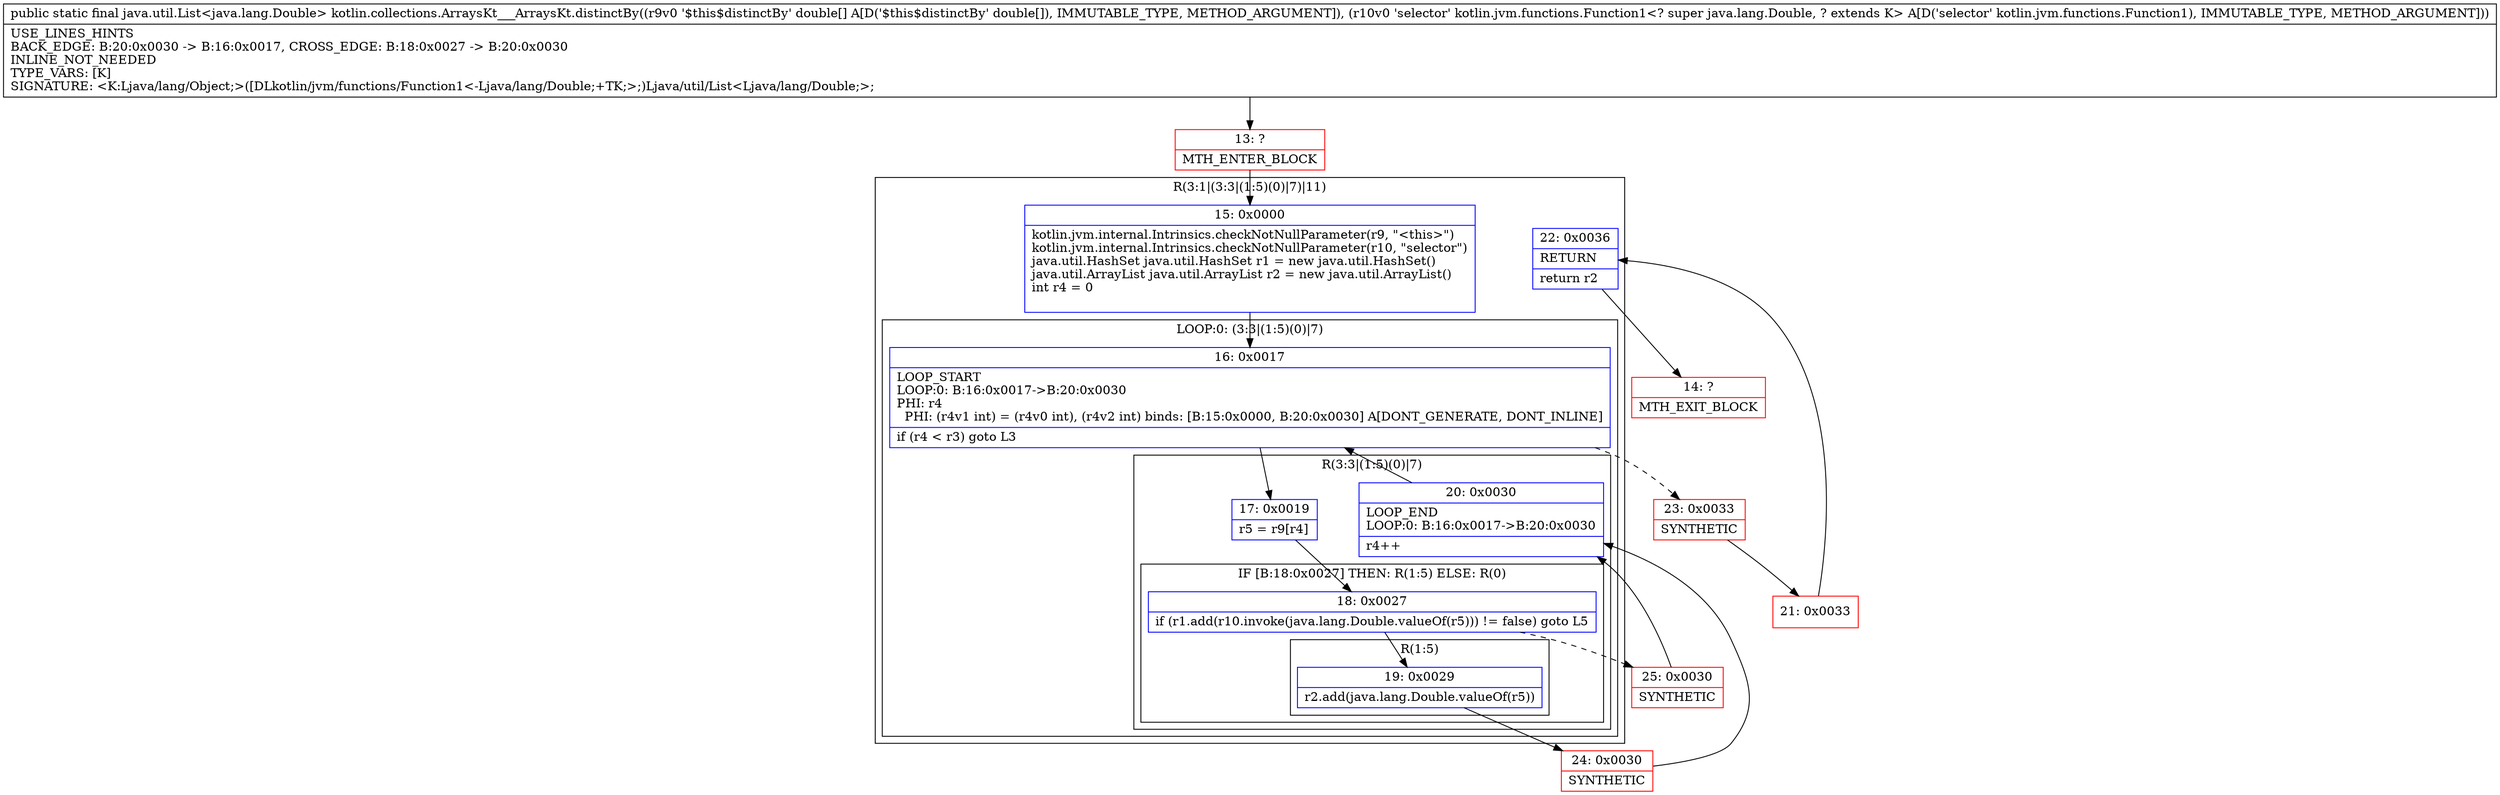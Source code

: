 digraph "CFG forkotlin.collections.ArraysKt___ArraysKt.distinctBy([DLkotlin\/jvm\/functions\/Function1;)Ljava\/util\/List;" {
subgraph cluster_Region_1881348921 {
label = "R(3:1|(3:3|(1:5)(0)|7)|11)";
node [shape=record,color=blue];
Node_15 [shape=record,label="{15\:\ 0x0000|kotlin.jvm.internal.Intrinsics.checkNotNullParameter(r9, \"\<this\>\")\lkotlin.jvm.internal.Intrinsics.checkNotNullParameter(r10, \"selector\")\ljava.util.HashSet java.util.HashSet r1 = new java.util.HashSet()\ljava.util.ArrayList java.util.ArrayList r2 = new java.util.ArrayList()\lint r4 = 0\l\l}"];
subgraph cluster_LoopRegion_1176981292 {
label = "LOOP:0: (3:3|(1:5)(0)|7)";
node [shape=record,color=blue];
Node_16 [shape=record,label="{16\:\ 0x0017|LOOP_START\lLOOP:0: B:16:0x0017\-\>B:20:0x0030\lPHI: r4 \l  PHI: (r4v1 int) = (r4v0 int), (r4v2 int) binds: [B:15:0x0000, B:20:0x0030] A[DONT_GENERATE, DONT_INLINE]\l|if (r4 \< r3) goto L3\l}"];
subgraph cluster_Region_1870114497 {
label = "R(3:3|(1:5)(0)|7)";
node [shape=record,color=blue];
Node_17 [shape=record,label="{17\:\ 0x0019|r5 = r9[r4]\l}"];
subgraph cluster_IfRegion_364128147 {
label = "IF [B:18:0x0027] THEN: R(1:5) ELSE: R(0)";
node [shape=record,color=blue];
Node_18 [shape=record,label="{18\:\ 0x0027|if (r1.add(r10.invoke(java.lang.Double.valueOf(r5))) != false) goto L5\l}"];
subgraph cluster_Region_177308938 {
label = "R(1:5)";
node [shape=record,color=blue];
Node_19 [shape=record,label="{19\:\ 0x0029|r2.add(java.lang.Double.valueOf(r5))\l}"];
}
subgraph cluster_Region_1761907020 {
label = "R(0)";
node [shape=record,color=blue];
}
}
Node_20 [shape=record,label="{20\:\ 0x0030|LOOP_END\lLOOP:0: B:16:0x0017\-\>B:20:0x0030\l|r4++\l}"];
}
}
Node_22 [shape=record,label="{22\:\ 0x0036|RETURN\l|return r2\l}"];
}
Node_13 [shape=record,color=red,label="{13\:\ ?|MTH_ENTER_BLOCK\l}"];
Node_24 [shape=record,color=red,label="{24\:\ 0x0030|SYNTHETIC\l}"];
Node_25 [shape=record,color=red,label="{25\:\ 0x0030|SYNTHETIC\l}"];
Node_23 [shape=record,color=red,label="{23\:\ 0x0033|SYNTHETIC\l}"];
Node_21 [shape=record,color=red,label="{21\:\ 0x0033}"];
Node_14 [shape=record,color=red,label="{14\:\ ?|MTH_EXIT_BLOCK\l}"];
MethodNode[shape=record,label="{public static final java.util.List\<java.lang.Double\> kotlin.collections.ArraysKt___ArraysKt.distinctBy((r9v0 '$this$distinctBy' double[] A[D('$this$distinctBy' double[]), IMMUTABLE_TYPE, METHOD_ARGUMENT]), (r10v0 'selector' kotlin.jvm.functions.Function1\<? super java.lang.Double, ? extends K\> A[D('selector' kotlin.jvm.functions.Function1), IMMUTABLE_TYPE, METHOD_ARGUMENT]))  | USE_LINES_HINTS\lBACK_EDGE: B:20:0x0030 \-\> B:16:0x0017, CROSS_EDGE: B:18:0x0027 \-\> B:20:0x0030\lINLINE_NOT_NEEDED\lTYPE_VARS: [K]\lSIGNATURE: \<K:Ljava\/lang\/Object;\>([DLkotlin\/jvm\/functions\/Function1\<\-Ljava\/lang\/Double;+TK;\>;)Ljava\/util\/List\<Ljava\/lang\/Double;\>;\l}"];
MethodNode -> Node_13;Node_15 -> Node_16;
Node_16 -> Node_17;
Node_16 -> Node_23[style=dashed];
Node_17 -> Node_18;
Node_18 -> Node_19;
Node_18 -> Node_25[style=dashed];
Node_19 -> Node_24;
Node_20 -> Node_16;
Node_22 -> Node_14;
Node_13 -> Node_15;
Node_24 -> Node_20;
Node_25 -> Node_20;
Node_23 -> Node_21;
Node_21 -> Node_22;
}

